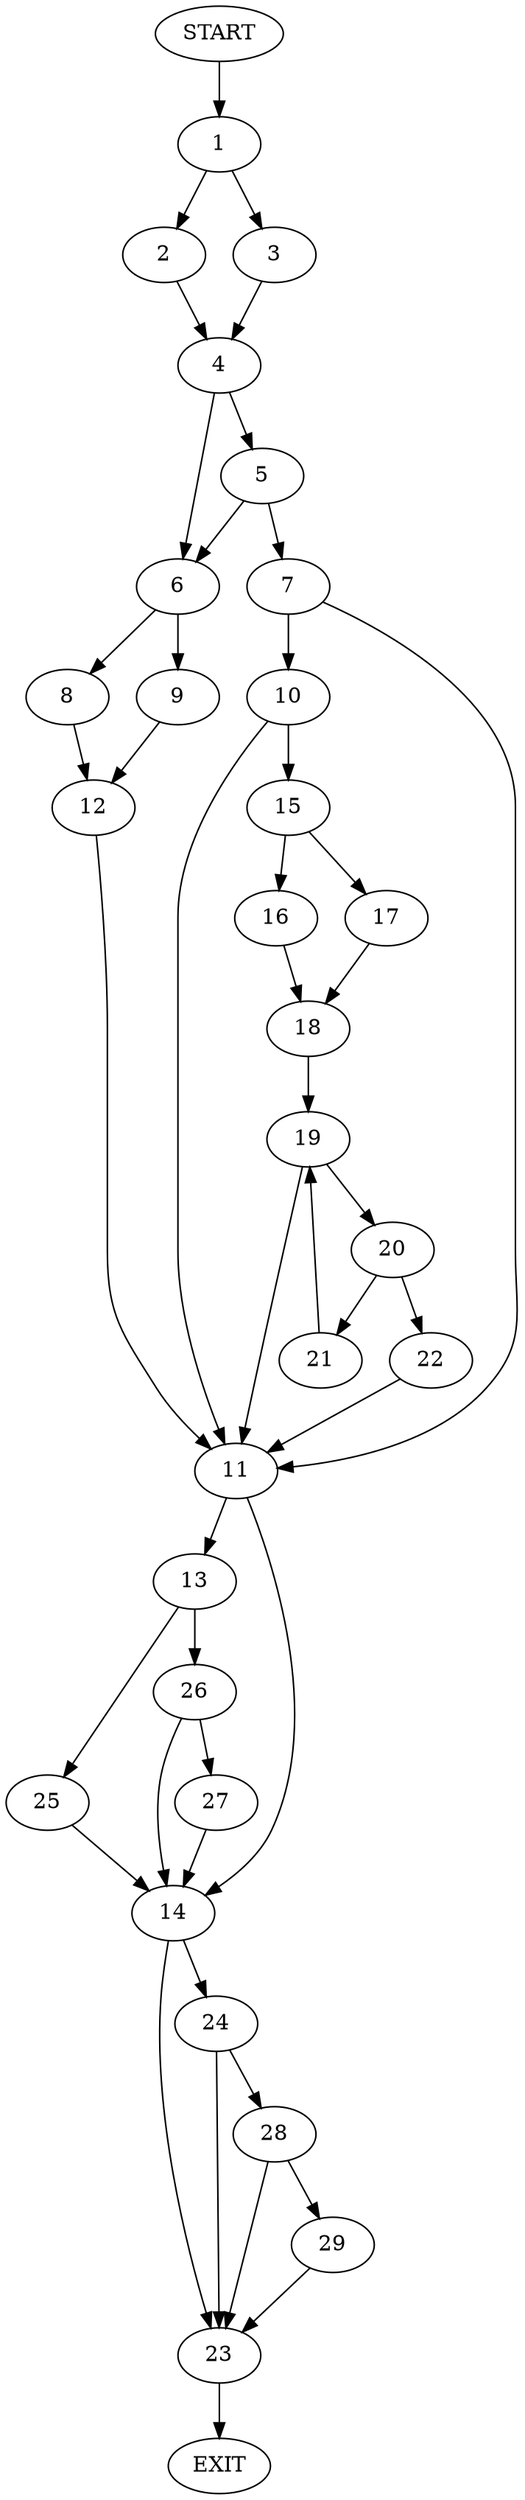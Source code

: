 digraph {
0 [label="START"]
30 [label="EXIT"]
0 -> 1
1 -> 2
1 -> 3
2 -> 4
3 -> 4
4 -> 5
4 -> 6
5 -> 6
5 -> 7
6 -> 8
6 -> 9
7 -> 10
7 -> 11
8 -> 12
9 -> 12
12 -> 11
11 -> 13
11 -> 14
10 -> 15
10 -> 11
15 -> 16
15 -> 17
16 -> 18
17 -> 18
18 -> 19
19 -> 20
19 -> 11
20 -> 21
20 -> 22
21 -> 19
22 -> 11
14 -> 23
14 -> 24
13 -> 25
13 -> 26
26 -> 27
26 -> 14
25 -> 14
27 -> 14
24 -> 23
24 -> 28
23 -> 30
28 -> 23
28 -> 29
29 -> 23
}
